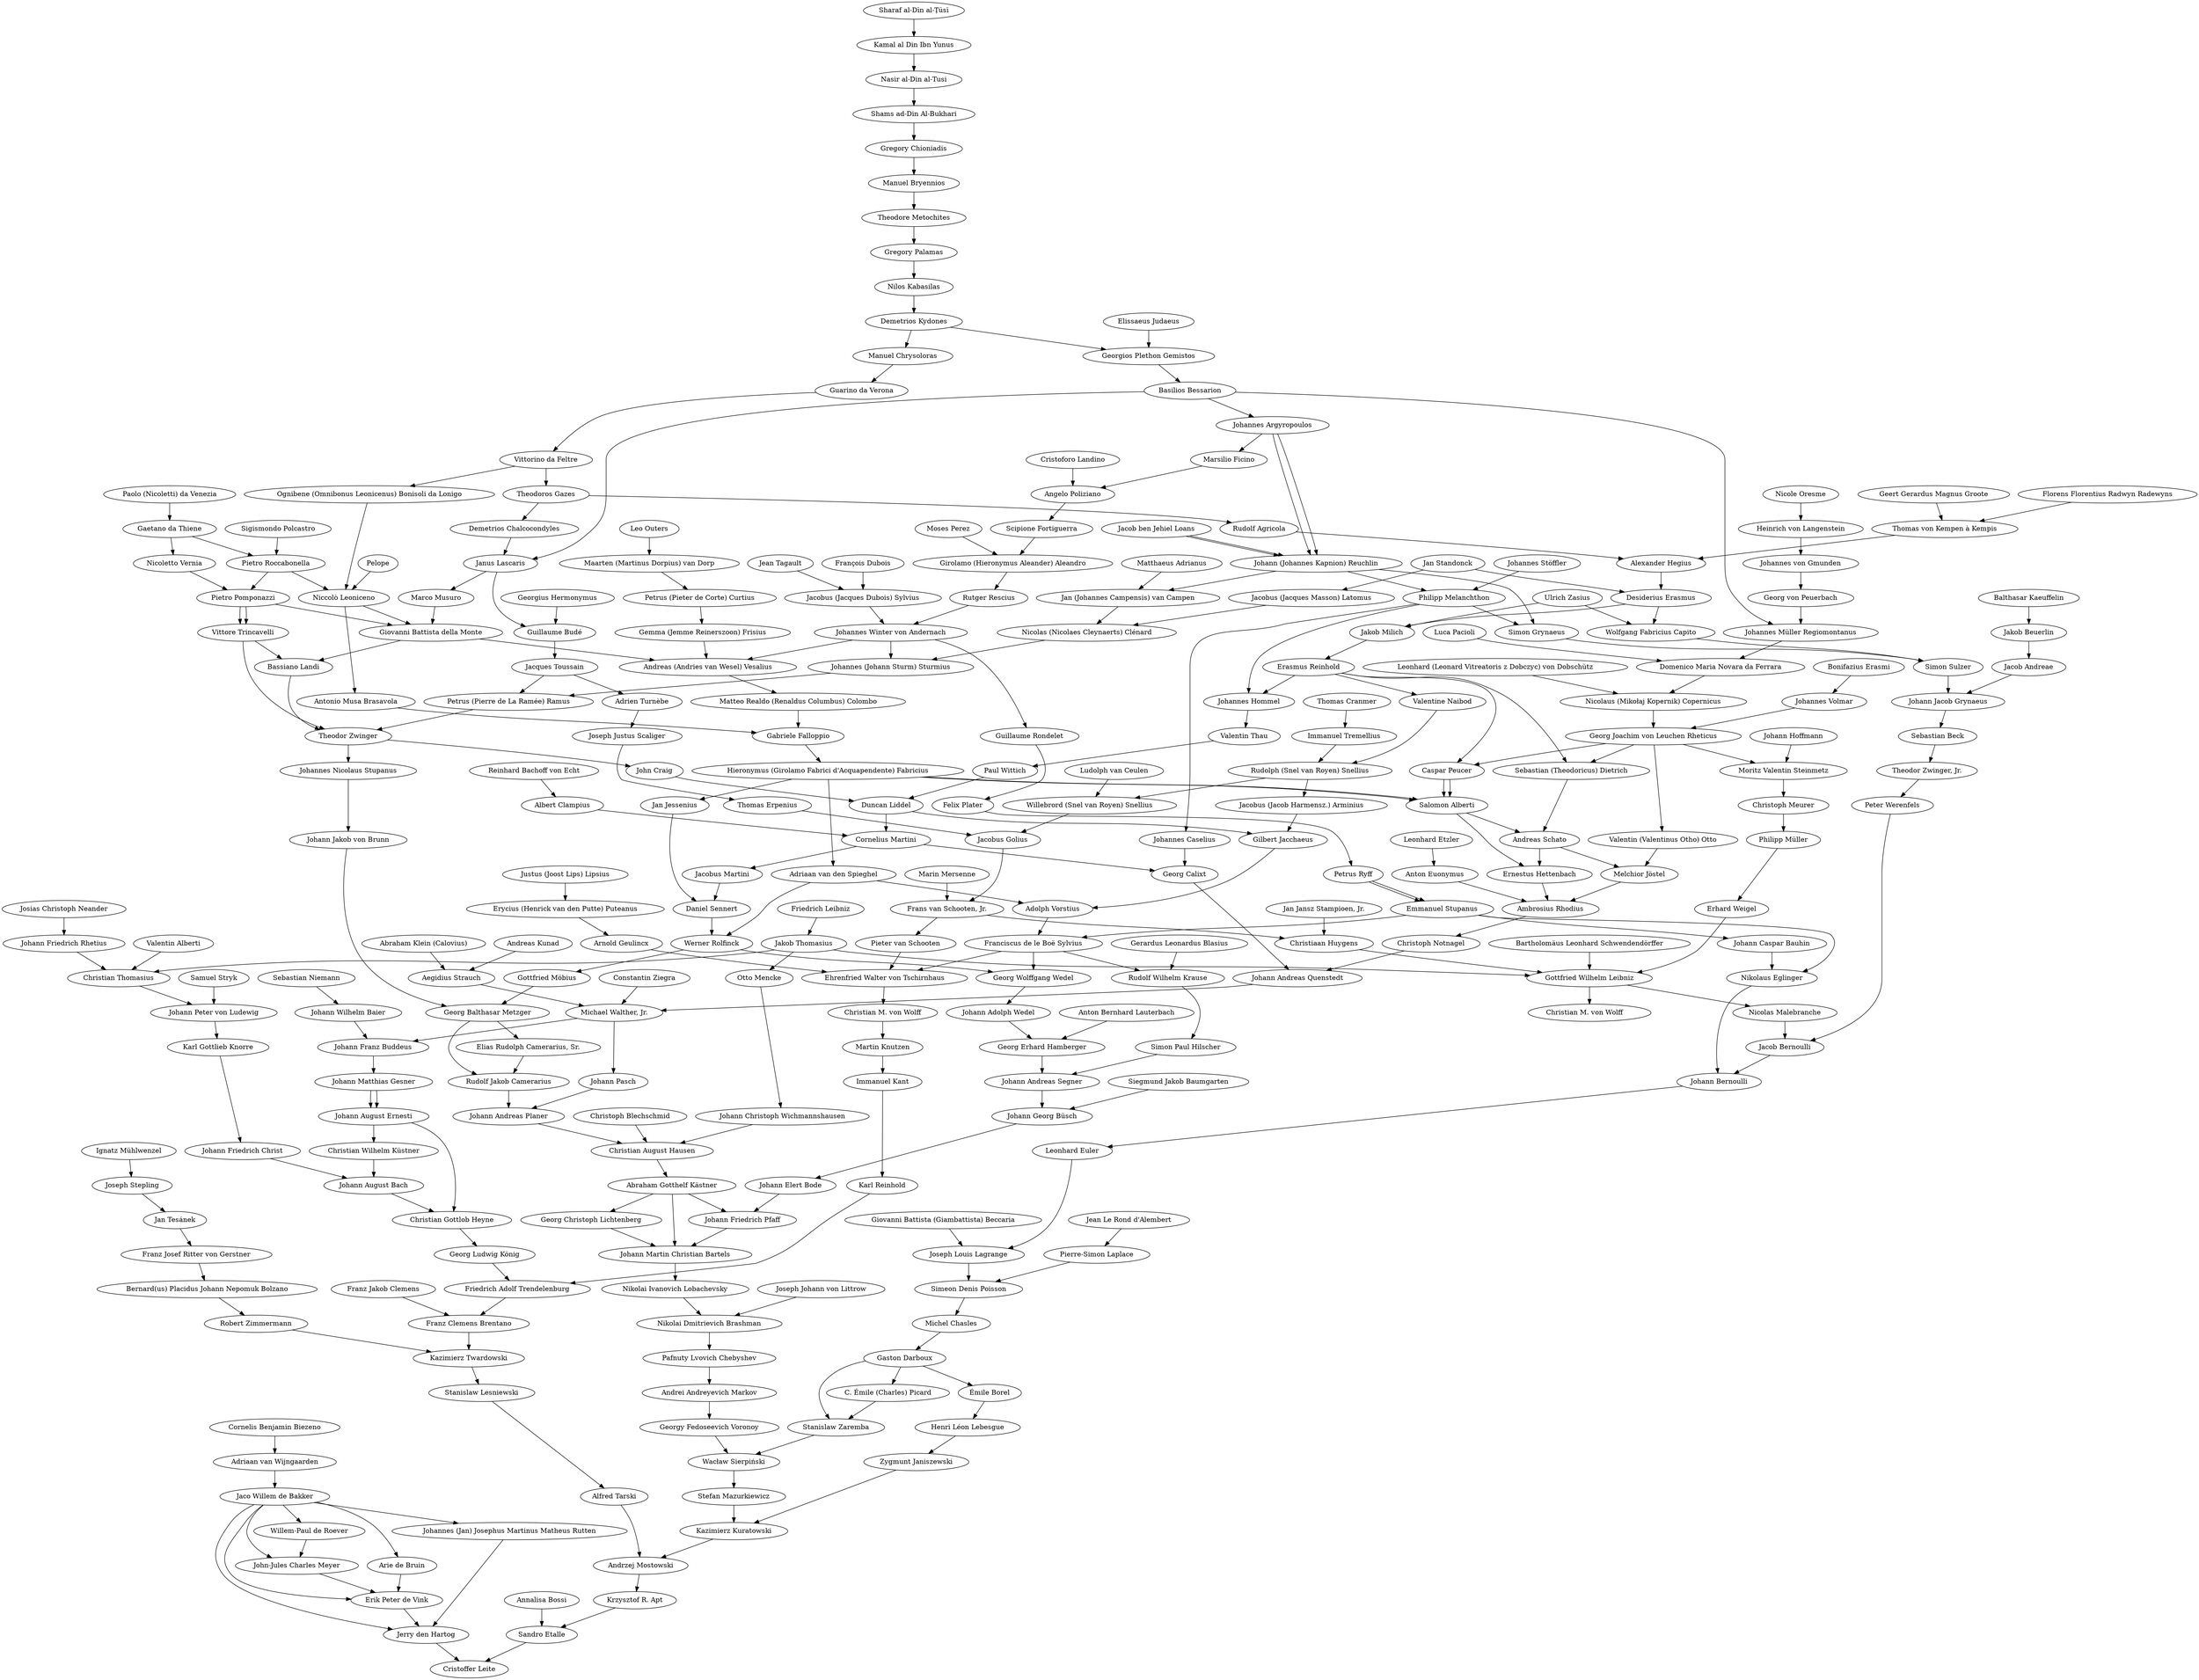digraph { 
 "Cristoffer Leite";
 "Jerry den Hartog" -> "Cristoffer Leite";
 "Jaco Willem de Bakker" -> "Jerry den Hartog";
 "Erik Peter de Vink" -> "Jerry den Hartog";
 "Johannes (Jan) Josephus Martinus Matheus Rutten" -> "Jerry den Hartog";
 "Jaco Willem de Bakker" -> "Johannes (Jan) Josephus Martinus Matheus Rutten";
 "Adriaan van Wijngaarden" -> "Jaco Willem de Bakker";
 "Cornelis Benjamin Biezeno" -> "Adriaan van Wijngaarden";
 "Jaco Willem de Bakker" -> "Erik Peter de Vink";
 "Arie de Bruin" -> "Erik Peter de Vink";
 "Jaco Willem de Bakker" -> "Arie de Bruin";
 "John-Jules Charles Meyer" -> "Erik Peter de Vink";
 "Jaco Willem de Bakker" -> "John-Jules Charles Meyer";
 "Willem-Paul de Roever" -> "John-Jules Charles Meyer";
 "Jaco Willem de Bakker" -> "Willem-Paul de Roever";
 "Sandro Etalle" -> "Cristoffer Leite";
 "Krzysztof R. Apt" -> "Sandro Etalle";
 "Annalisa Bossi" -> "Sandro Etalle";
 "Andrzej Mostowski" -> "Krzysztof R. Apt";
 "Alfred Tarski" -> "Andrzej Mostowski";
 "Kazimierz Kuratowski" -> "Andrzej Mostowski";
 "Stefan Mazurkiewicz" -> "Kazimierz Kuratowski";
 "Zygmunt Janiszewski" -> "Kazimierz Kuratowski";
 "Henri Léon Lebesgue" -> "Zygmunt Janiszewski";
 "Émile Borel" -> "Henri Léon Lebesgue";
 "Gaston Darboux" -> "Émile Borel";
 "Michel Chasles" -> "Gaston Darboux";
 "Simeon Denis Poisson" -> "Michel Chasles";
 "Joseph Louis Lagrange" -> "Simeon Denis Poisson";
 "Pierre-Simon Laplace" -> "Simeon Denis Poisson";
 "Jean Le Rond d'Alembert" -> "Pierre-Simon Laplace";
 "Leonhard Euler" -> "Joseph Louis Lagrange";
 "Giovanni Battista (Giambattista) Beccaria" -> "Joseph Louis Lagrange";
 "Johann Bernoulli" -> "Leonhard Euler";
 "Jacob Bernoulli" -> "Johann Bernoulli";
 "Nikolaus Eglinger" -> "Johann Bernoulli";
 "Emmanuel Stupanus" -> "Nikolaus Eglinger";
 "Johann Caspar Bauhin" -> "Nikolaus Eglinger";
 "Emmanuel Stupanus" -> "Johann Caspar Bauhin";
 "Petrus Ryff" -> "Emmanuel Stupanus";
 "Felix Plater" -> "Petrus Ryff";
 "Guillaume Rondelet" -> "Felix Plater";
 "Johannes Winter von Andernach" -> "Guillaume Rondelet";
 "Jacobus (Jacques Dubois) Sylvius" -> "Johannes Winter von Andernach";
 "Rutger Rescius" -> "Johannes Winter von Andernach";
 "Girolamo (Hieronymus Aleander) Aleandro" -> "Rutger Rescius";
 "Moses Perez" -> "Girolamo (Hieronymus Aleander) Aleandro";
 "Scipione Fortiguerra" -> "Girolamo (Hieronymus Aleander) Aleandro";
 "Angelo Poliziano" -> "Scipione Fortiguerra";
 "Marsilio Ficino" -> "Angelo Poliziano";
 "Cristoforo Landino" -> "Angelo Poliziano";
 "Johannes Argyropoulos" -> "Marsilio Ficino";
 "Basilios Bessarion" -> "Johannes Argyropoulos";
 "Georgios Plethon Gemistos" -> "Basilios Bessarion";
 "Demetrios Kydones" -> "Georgios Plethon Gemistos";
 "Elissaeus Judaeus" -> "Georgios Plethon Gemistos";
 "Nilos Kabasilas" -> "Demetrios Kydones";
 "Gregory Palamas" -> "Nilos Kabasilas";
 "Theodore Metochites" -> "Gregory Palamas";
 "Manuel Bryennios" -> "Theodore Metochites";
 "Gregory Chioniadis" -> "Manuel Bryennios";
 "Shams ad-Din Al-Bukhari" -> "Gregory Chioniadis";
 "Nasir al-Din al-Tusi" -> "Shams ad-Din Al-Bukhari";
 "Kamal al Din Ibn Yunus" -> "Nasir al-Din al-Tusi";
 "Sharaf al-Dīn al-Ṭūsī" -> "Kamal al Din Ibn Yunus";
 "Jean Tagault" -> "Jacobus (Jacques Dubois) Sylvius";
 "François Dubois" -> "Jacobus (Jacques Dubois) Sylvius";
 "Petrus Ryff" -> "Emmanuel Stupanus";
 "Nicolas Malebranche" -> "Jacob Bernoulli";
 "Peter Werenfels" -> "Jacob Bernoulli";
 "Theodor Zwinger, Jr." -> "Peter Werenfels";
 "Sebastian Beck" -> "Theodor Zwinger, Jr.";
 "Johann Jacob Grynaeus" -> "Sebastian Beck";
 "Jacob Andreae" -> "Johann Jacob Grynaeus";
 "Simon Sulzer" -> "Johann Jacob Grynaeus";
 "Wolfgang Fabricius Capito" -> "Simon Sulzer";
 "Simon Grynaeus" -> "Simon Sulzer";
 "Johann (Johannes Kapnion) Reuchlin" -> "Simon Grynaeus";
 "Philipp Melanchthon" -> "Simon Grynaeus";
 "Johann (Johannes Kapnion) Reuchlin" -> "Philipp Melanchthon";
 "Johannes Stöffler" -> "Philipp Melanchthon";
 "Jacob ben Jehiel Loans" -> "Johann (Johannes Kapnion) Reuchlin";
 "Johannes Argyropoulos" -> "Johann (Johannes Kapnion) Reuchlin";
 "Jacob ben Jehiel Loans" -> "Johann (Johannes Kapnion) Reuchlin";
 "Johannes Argyropoulos" -> "Johann (Johannes Kapnion) Reuchlin";
 "Desiderius Erasmus" -> "Wolfgang Fabricius Capito";
 "Ulrich Zasius" -> "Wolfgang Fabricius Capito";
 "Jan Standonck" -> "Desiderius Erasmus";
 "Alexander Hegius" -> "Desiderius Erasmus";
 "Rudolf Agricola" -> "Alexander Hegius";
 "Thomas von Kempen à Kempis" -> "Alexander Hegius";
 "Geert Gerardus Magnus Groote" -> "Thomas von Kempen à Kempis";
 "Florens Florentius Radwyn Radewyns" -> "Thomas von Kempen à Kempis";
 "Theodoros Gazes" -> "Rudolf Agricola";
 "Vittorino da Feltre" -> "Theodoros Gazes";
 "Guarino da Verona" -> "Vittorino da Feltre";
 "Manuel Chrysoloras" -> "Guarino da Verona";
 "Demetrios Kydones" -> "Manuel Chrysoloras";
 "Jakob Beuerlin" -> "Jacob Andreae";
 "Balthasar Kaeuffelin" -> "Jakob Beuerlin";
 "Gottfried Wilhelm Leibniz" -> "Nicolas Malebranche";
 "Erhard Weigel" -> "Gottfried Wilhelm Leibniz";
 "Christiaan Huygens" -> "Gottfried Wilhelm Leibniz";
 "Jakob Thomasius" -> "Gottfried Wilhelm Leibniz";
 "Bartholomäus Leonhard Schwendendörffer" -> "Gottfried Wilhelm Leibniz";
 "Friedrich Leibniz" -> "Jakob Thomasius";
 "Jan Jansz Stampioen, Jr." -> "Christiaan Huygens";
 "Frans van Schooten, Jr." -> "Christiaan Huygens";
 "Jacobus Golius" -> "Frans van Schooten, Jr.";
 "Marin Mersenne" -> "Frans van Schooten, Jr.";
 "Willebrord (Snel van Royen) Snellius" -> "Jacobus Golius";
 "Thomas Erpenius" -> "Jacobus Golius";
 "Joseph Justus Scaliger" -> "Thomas Erpenius";
 "Adrien Turnèbe" -> "Joseph Justus Scaliger";
 "Jacques Toussain" -> "Adrien Turnèbe";
 "Guillaume Budé" -> "Jacques Toussain";
 "Georgius Hermonymus" -> "Guillaume Budé";
 "Janus Lascaris" -> "Guillaume Budé";
 "Basilios Bessarion" -> "Janus Lascaris";
 "Demetrios Chalcocondyles" -> "Janus Lascaris";
 "Theodoros Gazes" -> "Demetrios Chalcocondyles";
 "Rudolph (Snel van Royen) Snellius" -> "Willebrord (Snel van Royen) Snellius";
 "Ludolph van Ceulen" -> "Willebrord (Snel van Royen) Snellius";
 "Immanuel Tremellius" -> "Rudolph (Snel van Royen) Snellius";
 "Valentine Naibod" -> "Rudolph (Snel van Royen) Snellius";
 "Erasmus Reinhold" -> "Valentine Naibod";
 "Jakob Milich" -> "Erasmus Reinhold";
 "Desiderius Erasmus" -> "Jakob Milich";
 "Ulrich Zasius" -> "Jakob Milich";
 "Thomas Cranmer" -> "Immanuel Tremellius";
 "Philipp Müller" -> "Erhard Weigel";
 "Christoph Meurer" -> "Philipp Müller";
 "Moritz Valentin Steinmetz" -> "Christoph Meurer";
 "Georg Joachim von Leuchen Rheticus" -> "Moritz Valentin Steinmetz";
 "Johann Hoffmann" -> "Moritz Valentin Steinmetz";
 "Nicolaus (Mikołaj Kopernik) Copernicus" -> "Georg Joachim von Leuchen Rheticus";
 "Johannes Volmar" -> "Georg Joachim von Leuchen Rheticus";
 "Bonifazius Erasmi" -> "Johannes Volmar";
 "Domenico Maria Novara da Ferrara" -> "Nicolaus (Mikołaj Kopernik) Copernicus";
 "Leonhard (Leonard Vitreatoris z Dobczyc) von Dobschütz" -> "Nicolaus (Mikołaj Kopernik) Copernicus";
 "Johannes Müller Regiomontanus" -> "Domenico Maria Novara da Ferrara";
 "Luca Pacioli" -> "Domenico Maria Novara da Ferrara";
 "Georg von Peuerbach" -> "Johannes Müller Regiomontanus";
 "Basilios Bessarion" -> "Johannes Müller Regiomontanus";
 "Johannes von Gmunden" -> "Georg von Peuerbach";
 "Heinrich von Langenstein" -> "Johannes von Gmunden";
 "Nicole Oresme" -> "Heinrich von Langenstein";
 "Wacław Sierpiński" -> "Stefan Mazurkiewicz";
 "Georgy Fedoseevich Voronoy" -> "Wacław Sierpiński";
 "Stanislaw Zaremba" -> "Wacław Sierpiński";
 "Gaston Darboux" -> "Stanislaw Zaremba";
 "C. Émile (Charles) Picard" -> "Stanislaw Zaremba";
 "Gaston Darboux" -> "C. Émile (Charles) Picard";
 "Andrei Andreyevich Markov" -> "Georgy Fedoseevich Voronoy";
 "Pafnuty Lvovich Chebyshev" -> "Andrei Andreyevich Markov";
 "Nikolai Dmitrievich Brashman" -> "Pafnuty Lvovich Chebyshev";
 "Joseph Johann von Littrow" -> "Nikolai Dmitrievich Brashman";
 "Nikolai Ivanovich Lobachevsky" -> "Nikolai Dmitrievich Brashman";
 "Johann Martin Christian Bartels" -> "Nikolai Ivanovich Lobachevsky";
 "Johann Friedrich Pfaff" -> "Johann Martin Christian Bartels";
 "Georg Christoph Lichtenberg" -> "Johann Martin Christian Bartels";
 "Abraham Gotthelf Kästner" -> "Johann Martin Christian Bartels";
 "Christian August Hausen" -> "Abraham Gotthelf Kästner";
 "Johann Christoph Wichmannshausen" -> "Christian August Hausen";
 "Johann Andreas Planer" -> "Christian August Hausen";
 "Christoph Blechschmid" -> "Christian August Hausen";
 "Johann Pasch" -> "Johann Andreas Planer";
 "Rudolf Jakob Camerarius" -> "Johann Andreas Planer";
 "Elias Rudolph Camerarius, Sr." -> "Rudolf Jakob Camerarius";
 "Georg Balthasar Metzger" -> "Rudolf Jakob Camerarius";
 "Johann Jakob von Brunn" -> "Georg Balthasar Metzger";
 "Gottfried Möbius" -> "Georg Balthasar Metzger";
 "Werner Rolfinck" -> "Gottfried Möbius";
 "Adriaan van den Spieghel" -> "Werner Rolfinck";
 "Daniel Sennert" -> "Werner Rolfinck";
 "Jan Jessenius" -> "Daniel Sennert";
 "Jacobus Martini" -> "Daniel Sennert";
 "Cornelius Martini" -> "Jacobus Martini";
 "Duncan Liddel" -> "Cornelius Martini";
 "Albert Clampius" -> "Cornelius Martini";
 "Reinhard Bachoff von Echt" -> "Albert Clampius";
 "John Craig" -> "Duncan Liddel";
 "Paul Wittich" -> "Duncan Liddel";
 "Valentin Thau" -> "Paul Wittich";
 "Johannes Hommel" -> "Valentin Thau";
 "Erasmus Reinhold" -> "Johannes Hommel";
 "Philipp Melanchthon" -> "Johannes Hommel";
 "Theodor Zwinger" -> "John Craig";
 "Petrus (Pierre de La Ramée) Ramus" -> "Theodor Zwinger";
 "Vittore Trincavelli" -> "Theodor Zwinger";
 "Bassiano Landi" -> "Theodor Zwinger";
 "Giovanni Battista della Monte" -> "Bassiano Landi";
 "Vittore Trincavelli" -> "Bassiano Landi";
 "Pietro Pomponazzi" -> "Vittore Trincavelli";
 "Pietro Roccabonella" -> "Pietro Pomponazzi";
 "Nicoletto Vernia" -> "Pietro Pomponazzi";
 "Gaetano da Thiene" -> "Nicoletto Vernia";
 "Paolo (Nicoletti) da Venezia" -> "Gaetano da Thiene";
 "Gaetano da Thiene" -> "Pietro Roccabonella";
 "Sigismondo Polcastro" -> "Pietro Roccabonella";
 "Niccolò Leoniceno" -> "Giovanni Battista della Monte";
 "Marco Musuro" -> "Giovanni Battista della Monte";
 "Pietro Pomponazzi" -> "Giovanni Battista della Monte";
 "Janus Lascaris" -> "Marco Musuro";
 "Pelope" -> "Niccolò Leoniceno";
 "Pietro Roccabonella" -> "Niccolò Leoniceno";
 "Ognibene (Omnibonus Leonicenus) Bonisoli da Lonigo" -> "Niccolò Leoniceno";
 "Vittorino da Feltre" -> "Ognibene (Omnibonus Leonicenus) Bonisoli da Lonigo";
 "Pietro Pomponazzi" -> "Vittore Trincavelli";
 "Johannes (Johann Sturm) Sturmius" -> "Petrus (Pierre de La Ramée) Ramus";
 "Jacques Toussain" -> "Petrus (Pierre de La Ramée) Ramus";
 "Johannes Winter von Andernach" -> "Johannes (Johann Sturm) Sturmius";
 "Nicolas (Nicolaes Cleynaerts) Clénard" -> "Johannes (Johann Sturm) Sturmius";
 "Jacobus (Jacques Masson) Latomus" -> "Nicolas (Nicolaes Cleynaerts) Clénard";
 "Jan (Johannes Campensis) van Campen" -> "Nicolas (Nicolaes Cleynaerts) Clénard";
 "Johann (Johannes Kapnion) Reuchlin" -> "Jan (Johannes Campensis) van Campen";
 "Matthaeus Adrianus" -> "Jan (Johannes Campensis) van Campen";
 "Jan Standonck" -> "Jacobus (Jacques Masson) Latomus";
 "Hieronymus (Girolamo Fabrici d'Acquapendente) Fabricius" -> "Jan Jessenius";
 "Gabriele Falloppio" -> "Hieronymus (Girolamo Fabrici d'Acquapendente) Fabricius";
 "Matteo Realdo (Renaldus Columbus) Colombo" -> "Gabriele Falloppio";
 "Antonio Musa Brasavola" -> "Gabriele Falloppio";
 "Niccolò Leoniceno" -> "Antonio Musa Brasavola";
 "Andreas (Andries van Wesel) Vesalius" -> "Matteo Realdo (Renaldus Columbus) Colombo";
 "Gemma (Jemme Reinerszoon) Frisius" -> "Andreas (Andries van Wesel) Vesalius";
 "Johannes Winter von Andernach" -> "Andreas (Andries van Wesel) Vesalius";
 "Giovanni Battista della Monte" -> "Andreas (Andries van Wesel) Vesalius";
 "Petrus (Pieter de Corte) Curtius" -> "Gemma (Jemme Reinerszoon) Frisius";
 "Maarten (Martinus Dorpius) van Dorp" -> "Petrus (Pieter de Corte) Curtius";
 "Leo Outers" -> "Maarten (Martinus Dorpius) van Dorp";
 "Hieronymus (Girolamo Fabrici d'Acquapendente) Fabricius" -> "Adriaan van den Spieghel";
 "Johannes Nicolaus Stupanus" -> "Johann Jakob von Brunn";
 "Theodor Zwinger" -> "Johannes Nicolaus Stupanus";
 "Georg Balthasar Metzger" -> "Elias Rudolph Camerarius, Sr.";
 "Michael Walther, Jr." -> "Johann Pasch";
 "Aegidius Strauch" -> "Michael Walther, Jr.";
 "Johann Andreas Quenstedt" -> "Michael Walther, Jr.";
 "Constantin Ziegra" -> "Michael Walther, Jr.";
 "Christoph Notnagel" -> "Johann Andreas Quenstedt";
 "Georg Calixt" -> "Johann Andreas Quenstedt";
 "Johannes Caselius" -> "Georg Calixt";
 "Cornelius Martini" -> "Georg Calixt";
 "Philipp Melanchthon" -> "Johannes Caselius";
 "Ambrosius Rhodius" -> "Christoph Notnagel";
 "Melchior Jöstel" -> "Ambrosius Rhodius";
 "Ernestus Hettenbach" -> "Ambrosius Rhodius";
 "Anton Euonymus" -> "Ambrosius Rhodius";
 "Leonhard Etzler" -> "Anton Euonymus";
 "Salomon Alberti" -> "Ernestus Hettenbach";
 "Andreas Schato" -> "Ernestus Hettenbach";
 "Sebastian (Theodoricus) Dietrich" -> "Andreas Schato";
 "Salomon Alberti" -> "Andreas Schato";
 "Hieronymus (Girolamo Fabrici d'Acquapendente) Fabricius" -> "Salomon Alberti";
 "Caspar Peucer" -> "Salomon Alberti";
 "Erasmus Reinhold" -> "Caspar Peucer";
 "Georg Joachim von Leuchen Rheticus" -> "Caspar Peucer";
 "Erasmus Reinhold" -> "Sebastian (Theodoricus) Dietrich";
 "Georg Joachim von Leuchen Rheticus" -> "Sebastian (Theodoricus) Dietrich";
 "Hieronymus (Girolamo Fabrici d'Acquapendente) Fabricius" -> "Salomon Alberti";
 "Caspar Peucer" -> "Salomon Alberti";
 "Valentin (Valentinus Otho) Otto" -> "Melchior Jöstel";
 "Andreas Schato" -> "Melchior Jöstel";
 "Georg Joachim von Leuchen Rheticus" -> "Valentin (Valentinus Otho) Otto";
 "Abraham Klein (Calovius)" -> "Aegidius Strauch";
 "Andreas Kunad" -> "Aegidius Strauch";
 "Otto Mencke" -> "Johann Christoph Wichmannshausen";
 "Jakob Thomasius" -> "Otto Mencke";
 "Abraham Gotthelf Kästner" -> "Georg Christoph Lichtenberg";
 "Abraham Gotthelf Kästner" -> "Johann Friedrich Pfaff";
 "Johann Elert Bode" -> "Johann Friedrich Pfaff";
 "Johann Georg Büsch" -> "Johann Elert Bode";
 "Johann Andreas Segner" -> "Johann Georg Büsch";
 "Siegmund Jakob Baumgarten" -> "Johann Georg Büsch";
 "Georg Erhard Hamberger" -> "Johann Andreas Segner";
 "Simon Paul Hilscher" -> "Johann Andreas Segner";
 "Rudolf Wilhelm Krause" -> "Simon Paul Hilscher";
 "Franciscus de le Boë Sylvius" -> "Rudolf Wilhelm Krause";
 "Gerardus Leonardus Blasius" -> "Rudolf Wilhelm Krause";
 "Adolph Vorstius" -> "Franciscus de le Boë Sylvius";
 "Emmanuel Stupanus" -> "Franciscus de le Boë Sylvius";
 "Gilbert Jacchaeus" -> "Adolph Vorstius";
 "Adriaan van den Spieghel" -> "Adolph Vorstius";
 "Jacobus (Jacob Harmensz.) Arminius" -> "Gilbert Jacchaeus";
 "Duncan Liddel" -> "Gilbert Jacchaeus";
 "Rudolph (Snel van Royen) Snellius" -> "Jacobus (Jacob Harmensz.) Arminius";
 "Johann Adolph Wedel" -> "Georg Erhard Hamberger";
 "Anton Bernhard Lauterbach" -> "Georg Erhard Hamberger";
 "Georg Wolffgang Wedel" -> "Johann Adolph Wedel";
 "Franciscus de le Boë Sylvius" -> "Georg Wolffgang Wedel";
 "Werner Rolfinck" -> "Georg Wolffgang Wedel";
 "Stanislaw Lesniewski" -> "Alfred Tarski";
 "Kazimierz Twardowski" -> "Stanislaw Lesniewski";
 "Franz Clemens Brentano" -> "Kazimierz Twardowski";
 "Robert Zimmermann" -> "Kazimierz Twardowski";
 "Bernard(us) Placidus Johann Nepomuk Bolzano" -> "Robert Zimmermann";
 "Franz Josef Ritter von Gerstner" -> "Bernard(us) Placidus Johann Nepomuk Bolzano";
 "Jan Tesánek" -> "Franz Josef Ritter von Gerstner";
 "Joseph Stepling" -> "Jan Tesánek";
 "Ignatz Mühlwenzel" -> "Joseph Stepling";
 "Franz Jakob Clemens" -> "Franz Clemens Brentano";
 "Friedrich Adolf Trendelenburg" -> "Franz Clemens Brentano";
 "Karl Reinhold" -> "Friedrich Adolf Trendelenburg";
 "Georg Ludwig König" -> "Friedrich Adolf Trendelenburg";
 "Christian Gottlob Heyne" -> "Georg Ludwig König";
 "Johann August Ernesti" -> "Christian Gottlob Heyne";
 "Johann August Bach" -> "Christian Gottlob Heyne";
 "Christian Wilhelm Küstner" -> "Johann August Bach";
 "Johann Friedrich Christ" -> "Johann August Bach";
 "Karl Gottlieb Knorre" -> "Johann Friedrich Christ";
 "Johann Peter von Ludewig" -> "Karl Gottlieb Knorre";
 "Samuel Stryk" -> "Johann Peter von Ludewig";
 "Christian Thomasius" -> "Johann Peter von Ludewig";
 "Jakob Thomasius" -> "Christian Thomasius";
 "Valentin Alberti" -> "Christian Thomasius";
 "Johann Friedrich Rhetius" -> "Christian Thomasius";
 "Josias Christoph Neander" -> "Johann Friedrich Rhetius";
 "Johann August Ernesti" -> "Christian Wilhelm Küstner";
 "Johann Matthias Gesner" -> "Johann August Ernesti";
 "Johann Franz Buddeus" -> "Johann Matthias Gesner";
 "Michael Walther, Jr." -> "Johann Franz Buddeus";
 "Johann Wilhelm Baier" -> "Johann Franz Buddeus";
 "Sebastian Niemann" -> "Johann Wilhelm Baier";
 "Johann Matthias Gesner" -> "Johann August Ernesti";
 "Immanuel Kant" -> "Karl Reinhold";
 "Martin Knutzen" -> "Immanuel Kant";
 "Christian M. von Wolff" -> "Martin Knutzen";
 "Gottfried Wilhelm Leibniz" -> "Christian M. von Wolff	";
 "Ehrenfried Walter von Tschirnhaus" -> "Christian M. von Wolff";
 "Franciscus de le Boë Sylvius" -> "Ehrenfried Walter von Tschirnhaus";
 "Arnold Geulincx" -> "Ehrenfried Walter von Tschirnhaus";
 "Pieter van Schooten" -> "Ehrenfried Walter von Tschirnhaus";
 "Frans van Schooten, Jr." -> "Pieter van Schooten";
 "Erycius (Henrick van den Putte) Puteanus" -> "Arnold Geulincx";
 "Justus (Joost Lips) Lipsius" -> "Erycius (Henrick van den Putte) Puteanus";
}

